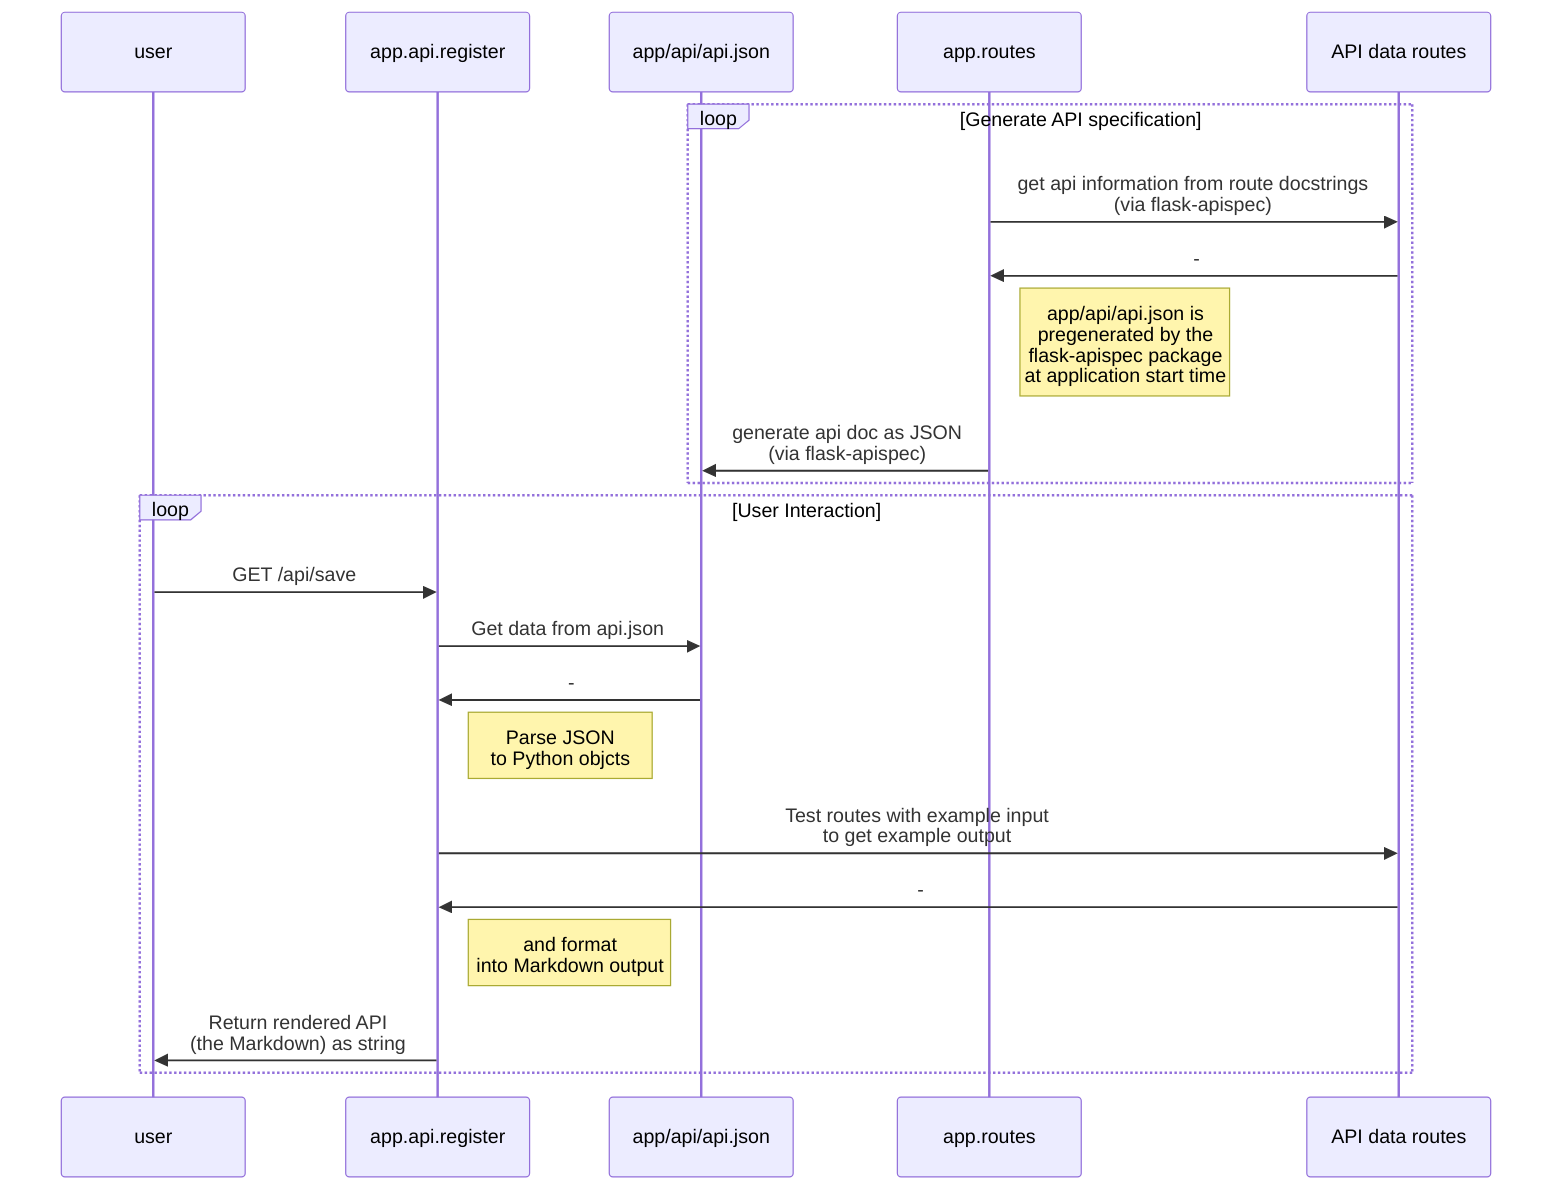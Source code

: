 sequenceDiagram
    participant user
    participant app.api.register
    participant app/api/api.json
    participant app.routes
    participant API data routes
    loop Generate API specification
        app.routes->>API data routes: get api information from route docstrings <br> (via flask-apispec)
        API data routes->>app.routes: -
        Note right of app.routes: app/api/api.json is <br>pregenerated by the <br>flask-apispec package <br> at application start time
        app.routes->>app/api/api.json: generate api doc as JSON <br> (via flask-apispec)
    end
    loop User Interaction
        user->>app.api.register: GET /api/save
        app.api.register->>app/api/api.json: Get data from api.json
        app/api/api.json->>app.api.register: -
        Note right of app.api.register: Parse JSON <br> to Python objcts
        app.api.register->>API data routes: Test routes with example input<br> to get example output
        API data routes->>app.api.register: -
        Note right of app.api.register: and format<br> into Markdown output
        app.api.register->>user: Return rendered API <br>(the Markdown) as string
    end